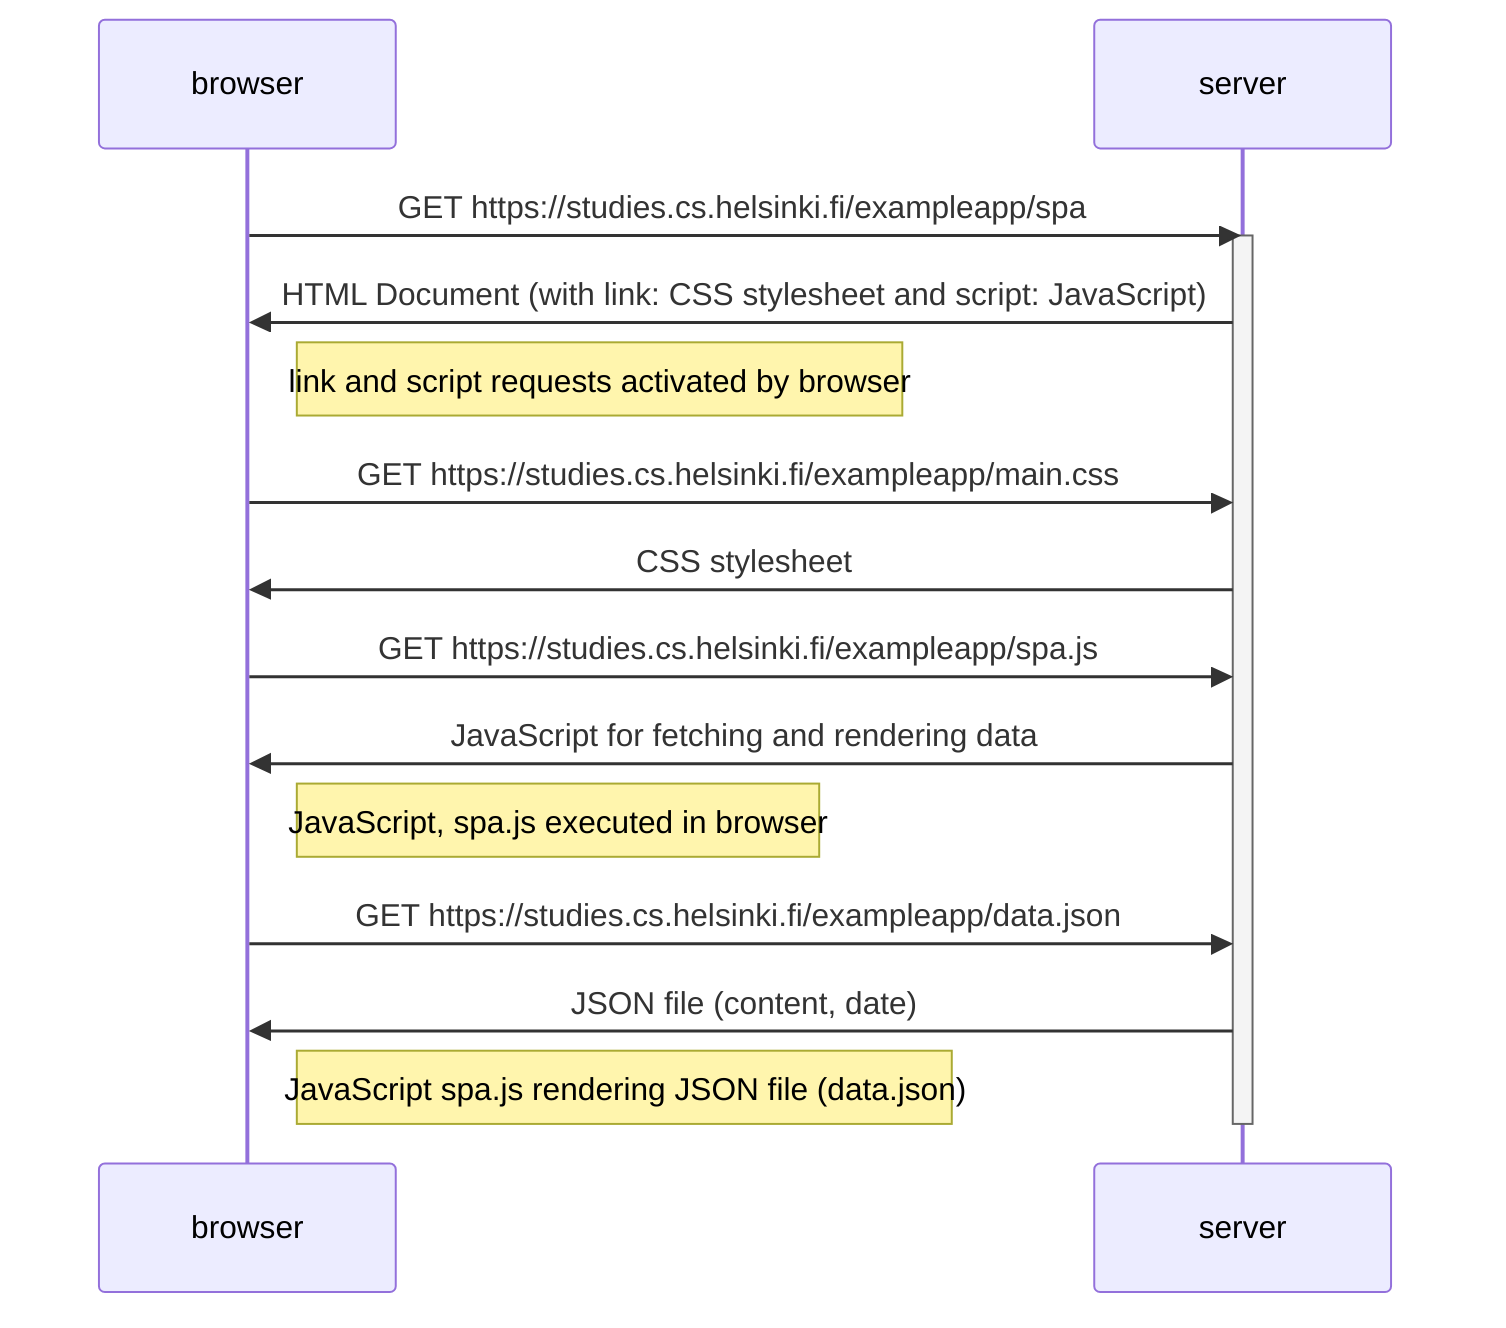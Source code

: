sequenceDiagram
    participant browser
    participant server

    browser->>server: GET https://studies.cs.helsinki.fi/exampleapp/spa
    activate server
    server->>browser: HTML Document (with link: CSS stylesheet and script: JavaScript)
    note right of browser: link and script requests activated by browser
    browser->>server: GET https://studies.cs.helsinki.fi/exampleapp/main.css
    server->>browser: CSS stylesheet
    browser->>server: GET https://studies.cs.helsinki.fi/exampleapp/spa.js
    server->>browser: JavaScript for fetching and rendering data
    note right of browser: JavaScript, spa.js executed in browser
    browser->>server: GET https://studies.cs.helsinki.fi/exampleapp/data.json
    server->>browser: JSON file (content, date)
    note right of browser: JavaScript spa.js rendering JSON file (data.json)
    deactivate server
